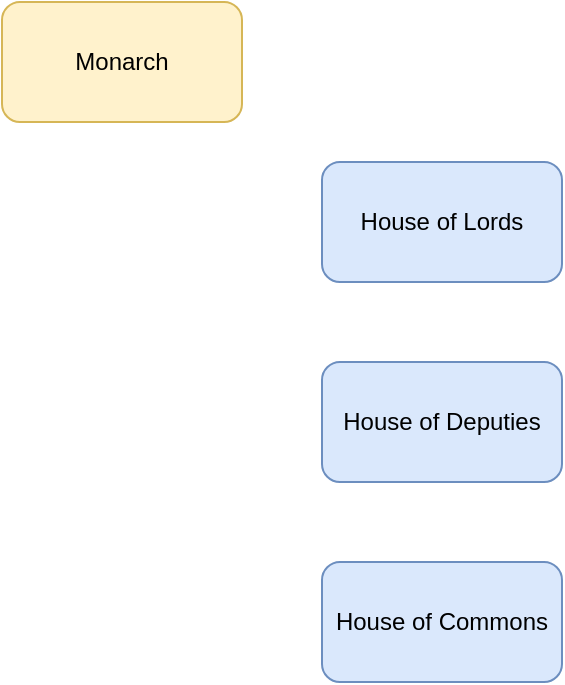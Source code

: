 <mxfile version="20.4.1" type="device"><diagram id="pOs0mMxzfDHAlMAasU0r" name="Page-1"><mxGraphModel dx="1038" dy="539" grid="1" gridSize="10" guides="1" tooltips="1" connect="1" arrows="1" fold="1" page="1" pageScale="1" pageWidth="850" pageHeight="1100" math="0" shadow="0"><root><mxCell id="0"/><mxCell id="1" parent="0"/><mxCell id="NDC5zV9RV27wytfkSKQT-1" value="Monarch" style="rounded=1;whiteSpace=wrap;html=1;fillColor=#fff2cc;strokeColor=#d6b656;" parent="1" vertex="1"><mxGeometry x="360" y="40" width="120" height="60" as="geometry"/></mxCell><mxCell id="ClewzN4aaPg-Dyx83Q_G-1" value="House of Lords" style="rounded=1;whiteSpace=wrap;html=1;fillColor=#dae8fc;strokeColor=#6c8ebf;" vertex="1" parent="1"><mxGeometry x="520" y="120" width="120" height="60" as="geometry"/></mxCell><mxCell id="ClewzN4aaPg-Dyx83Q_G-2" value="House of Deputies" style="rounded=1;whiteSpace=wrap;html=1;fillColor=#dae8fc;strokeColor=#6c8ebf;" vertex="1" parent="1"><mxGeometry x="520" y="220" width="120" height="60" as="geometry"/></mxCell><mxCell id="ClewzN4aaPg-Dyx83Q_G-3" value="House of Commons" style="rounded=1;whiteSpace=wrap;html=1;fillColor=#dae8fc;strokeColor=#6c8ebf;" vertex="1" parent="1"><mxGeometry x="520" y="320" width="120" height="60" as="geometry"/></mxCell></root></mxGraphModel></diagram></mxfile>
